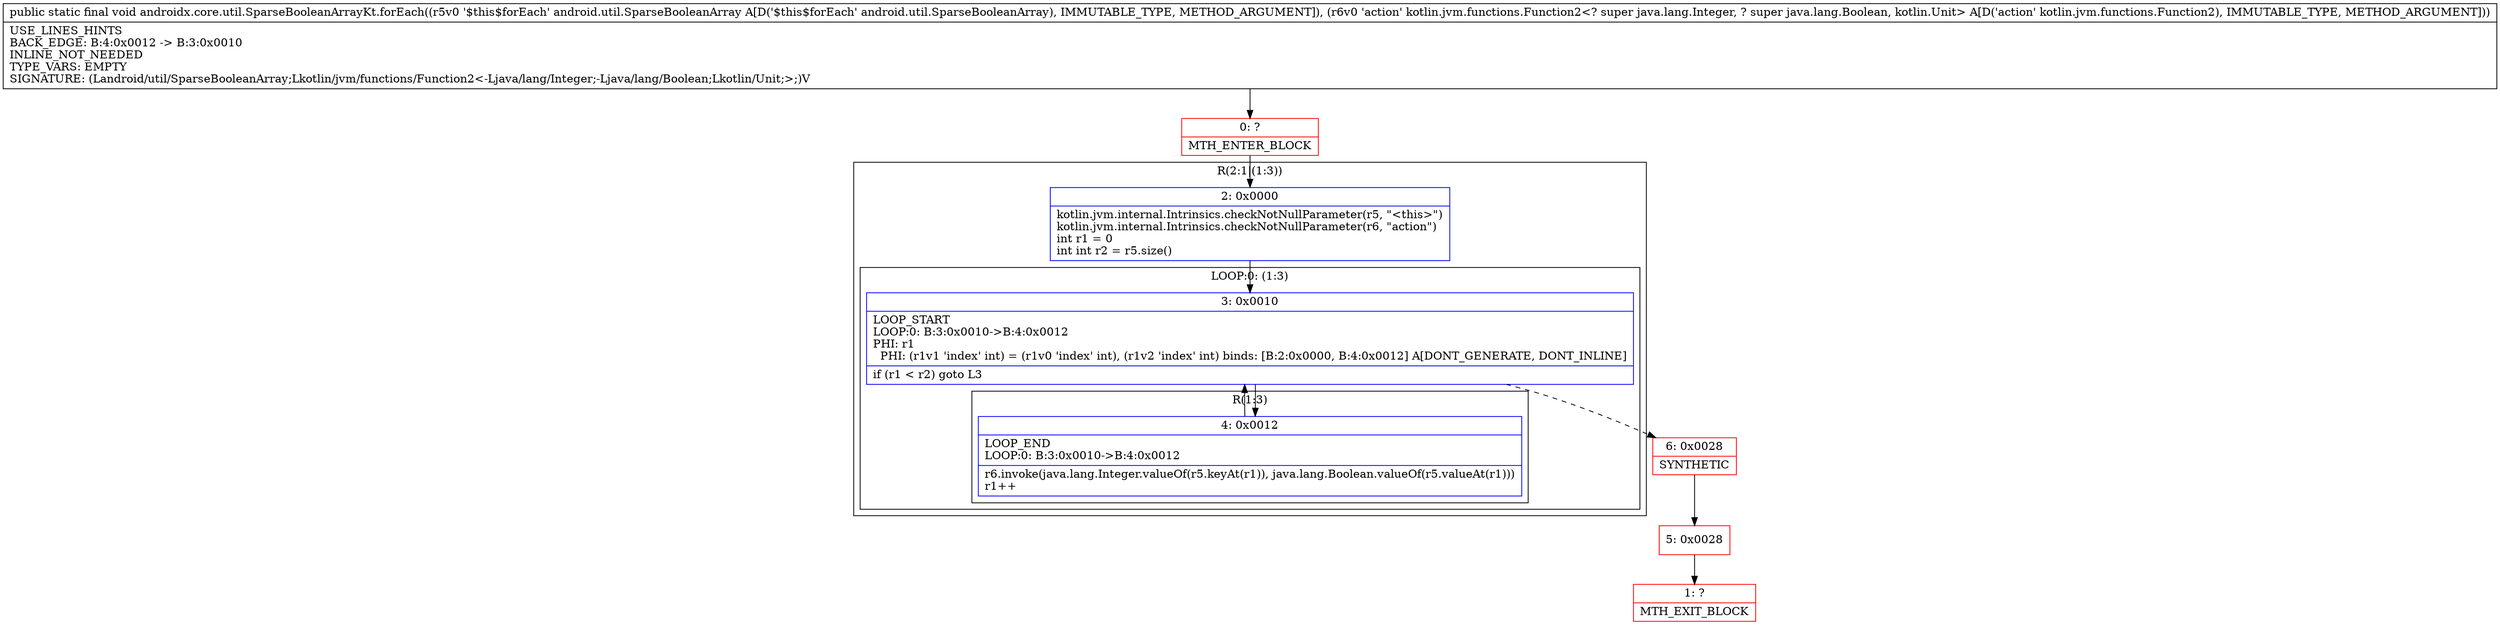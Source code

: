 digraph "CFG forandroidx.core.util.SparseBooleanArrayKt.forEach(Landroid\/util\/SparseBooleanArray;Lkotlin\/jvm\/functions\/Function2;)V" {
subgraph cluster_Region_1101416899 {
label = "R(2:1|(1:3))";
node [shape=record,color=blue];
Node_2 [shape=record,label="{2\:\ 0x0000|kotlin.jvm.internal.Intrinsics.checkNotNullParameter(r5, \"\<this\>\")\lkotlin.jvm.internal.Intrinsics.checkNotNullParameter(r6, \"action\")\lint r1 = 0\lint int r2 = r5.size()\l}"];
subgraph cluster_LoopRegion_13252220 {
label = "LOOP:0: (1:3)";
node [shape=record,color=blue];
Node_3 [shape=record,label="{3\:\ 0x0010|LOOP_START\lLOOP:0: B:3:0x0010\-\>B:4:0x0012\lPHI: r1 \l  PHI: (r1v1 'index' int) = (r1v0 'index' int), (r1v2 'index' int) binds: [B:2:0x0000, B:4:0x0012] A[DONT_GENERATE, DONT_INLINE]\l|if (r1 \< r2) goto L3\l}"];
subgraph cluster_Region_583336477 {
label = "R(1:3)";
node [shape=record,color=blue];
Node_4 [shape=record,label="{4\:\ 0x0012|LOOP_END\lLOOP:0: B:3:0x0010\-\>B:4:0x0012\l|r6.invoke(java.lang.Integer.valueOf(r5.keyAt(r1)), java.lang.Boolean.valueOf(r5.valueAt(r1)))\lr1++\l}"];
}
}
}
Node_0 [shape=record,color=red,label="{0\:\ ?|MTH_ENTER_BLOCK\l}"];
Node_6 [shape=record,color=red,label="{6\:\ 0x0028|SYNTHETIC\l}"];
Node_5 [shape=record,color=red,label="{5\:\ 0x0028}"];
Node_1 [shape=record,color=red,label="{1\:\ ?|MTH_EXIT_BLOCK\l}"];
MethodNode[shape=record,label="{public static final void androidx.core.util.SparseBooleanArrayKt.forEach((r5v0 '$this$forEach' android.util.SparseBooleanArray A[D('$this$forEach' android.util.SparseBooleanArray), IMMUTABLE_TYPE, METHOD_ARGUMENT]), (r6v0 'action' kotlin.jvm.functions.Function2\<? super java.lang.Integer, ? super java.lang.Boolean, kotlin.Unit\> A[D('action' kotlin.jvm.functions.Function2), IMMUTABLE_TYPE, METHOD_ARGUMENT]))  | USE_LINES_HINTS\lBACK_EDGE: B:4:0x0012 \-\> B:3:0x0010\lINLINE_NOT_NEEDED\lTYPE_VARS: EMPTY\lSIGNATURE: (Landroid\/util\/SparseBooleanArray;Lkotlin\/jvm\/functions\/Function2\<\-Ljava\/lang\/Integer;\-Ljava\/lang\/Boolean;Lkotlin\/Unit;\>;)V\l}"];
MethodNode -> Node_0;Node_2 -> Node_3;
Node_3 -> Node_4;
Node_3 -> Node_6[style=dashed];
Node_4 -> Node_3;
Node_0 -> Node_2;
Node_6 -> Node_5;
Node_5 -> Node_1;
}

